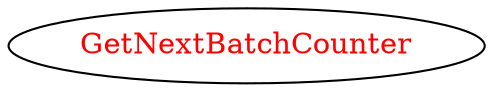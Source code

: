 digraph dependencyGraph {
 concentrate=true;
 ranksep="2.0";
 rankdir="LR"; 
 splines="ortho";
"GetNextBatchCounter" [fontcolor="red"];
}